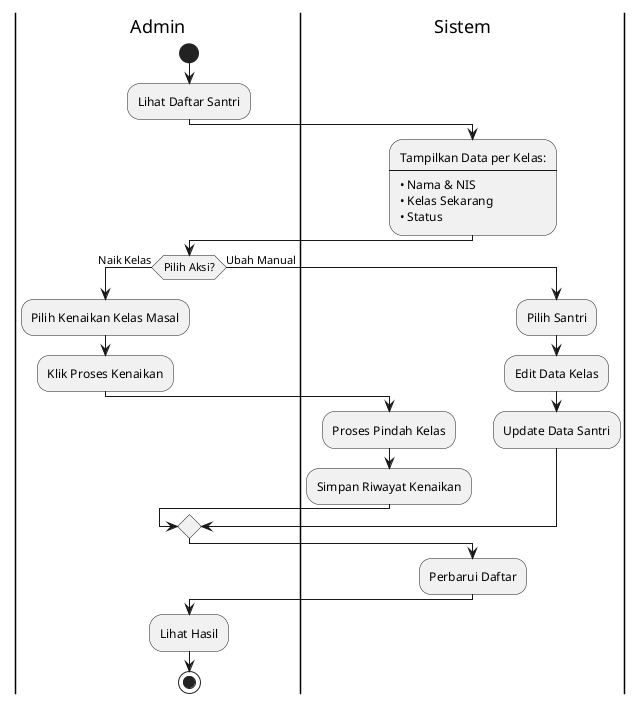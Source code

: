 @startuml Kelola Kelas

|Admin|
start

:Lihat Daftar Santri;

|Sistem|
:Tampilkan Data per Kelas:
----
• Nama & NIS
• Kelas Sekarang
• Status;

|Admin|
if (Pilih Aksi?) then (Naik Kelas)
    :Pilih Kenaikan Kelas Masal;
    :Klik Proses Kenaikan;
    
    |Sistem|
    :Proses Pindah Kelas;
    :Simpan Riwayat Kenaikan;


else (Ubah Manual)
    :Pilih Santri;
    :Edit Data Kelas;
    
    |Sistem|
    :Update Data Santri;
endif

:Perbarui Daftar;

|Admin|
:Lihat Hasil;

stop

@enduml
